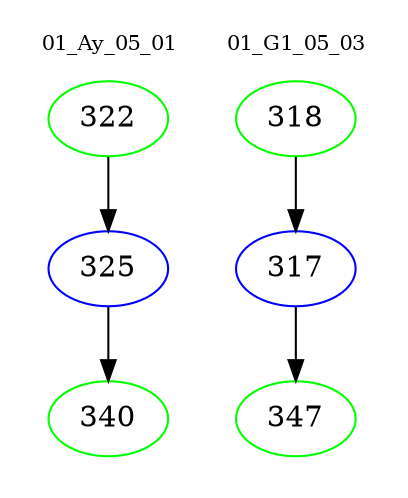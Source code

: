 digraph{
subgraph cluster_0 {
color = white
label = "01_Ay_05_01";
fontsize=10;
T0_322 [label="322", color="green"]
T0_322 -> T0_325 [color="black"]
T0_325 [label="325", color="blue"]
T0_325 -> T0_340 [color="black"]
T0_340 [label="340", color="green"]
}
subgraph cluster_1 {
color = white
label = "01_G1_05_03";
fontsize=10;
T1_318 [label="318", color="green"]
T1_318 -> T1_317 [color="black"]
T1_317 [label="317", color="blue"]
T1_317 -> T1_347 [color="black"]
T1_347 [label="347", color="green"]
}
}
